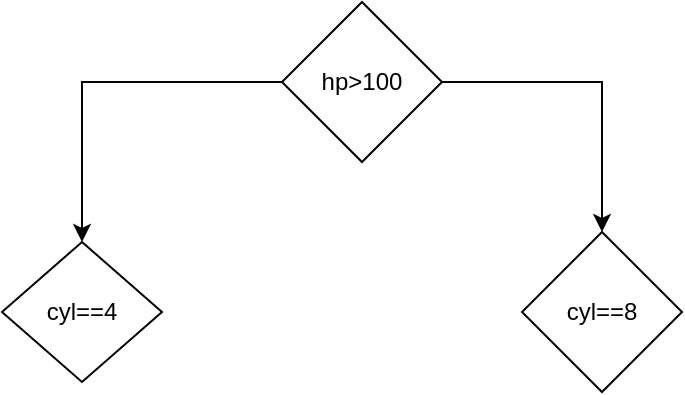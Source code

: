 <mxfile version="23.1.6" type="github">
  <diagram name="Page-1" id="1AEpaBOCxK8wbajHkVKS">
    <mxGraphModel dx="1434" dy="782" grid="1" gridSize="10" guides="1" tooltips="1" connect="1" arrows="1" fold="1" page="1" pageScale="1" pageWidth="850" pageHeight="1100" math="0" shadow="0">
      <root>
        <mxCell id="0" />
        <mxCell id="1" parent="0" />
        <mxCell id="4rDzdZY5O3D6VTqq6vYU-3" style="edgeStyle=orthogonalEdgeStyle;rounded=0;orthogonalLoop=1;jettySize=auto;html=1;entryX=0.5;entryY=0;entryDx=0;entryDy=0;" edge="1" parent="1" source="4rDzdZY5O3D6VTqq6vYU-1" target="4rDzdZY5O3D6VTqq6vYU-2">
          <mxGeometry relative="1" as="geometry" />
        </mxCell>
        <mxCell id="4rDzdZY5O3D6VTqq6vYU-6" style="edgeStyle=orthogonalEdgeStyle;rounded=0;orthogonalLoop=1;jettySize=auto;html=1;entryX=0.5;entryY=0;entryDx=0;entryDy=0;" edge="1" parent="1" source="4rDzdZY5O3D6VTqq6vYU-1" target="4rDzdZY5O3D6VTqq6vYU-4">
          <mxGeometry relative="1" as="geometry" />
        </mxCell>
        <mxCell id="4rDzdZY5O3D6VTqq6vYU-1" value="hp&amp;gt;100" style="rhombus;whiteSpace=wrap;html=1;" vertex="1" parent="1">
          <mxGeometry x="420" y="170" width="80" height="80" as="geometry" />
        </mxCell>
        <mxCell id="4rDzdZY5O3D6VTqq6vYU-2" value="cyl==4" style="rhombus;whiteSpace=wrap;html=1;" vertex="1" parent="1">
          <mxGeometry x="280" y="290" width="80" height="70" as="geometry" />
        </mxCell>
        <mxCell id="4rDzdZY5O3D6VTqq6vYU-4" value="cyl==8" style="rhombus;whiteSpace=wrap;html=1;" vertex="1" parent="1">
          <mxGeometry x="540" y="285" width="80" height="80" as="geometry" />
        </mxCell>
      </root>
    </mxGraphModel>
  </diagram>
</mxfile>
